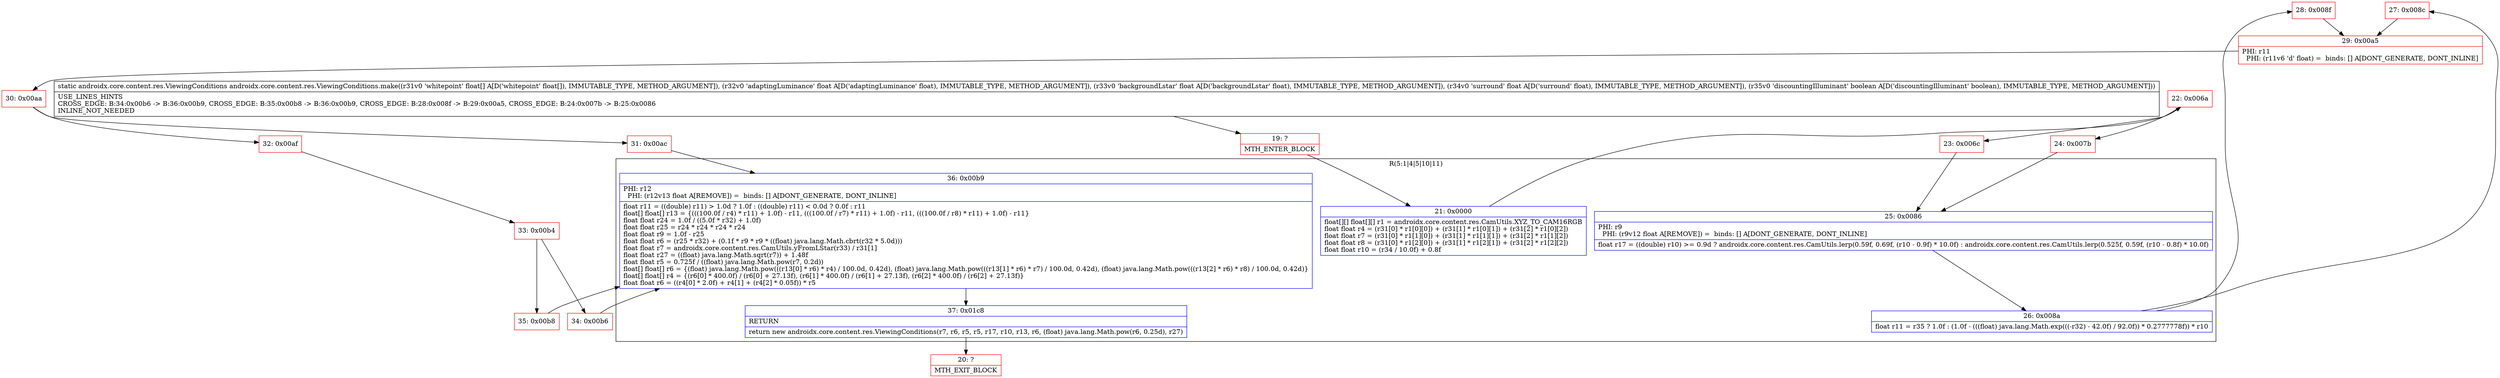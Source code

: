 digraph "CFG forandroidx.core.content.res.ViewingConditions.make([FFFFZ)Landroidx\/core\/content\/res\/ViewingConditions;" {
subgraph cluster_Region_841240868 {
label = "R(5:1|4|5|10|11)";
node [shape=record,color=blue];
Node_21 [shape=record,label="{21\:\ 0x0000|float[][] float[][] r1 = androidx.core.content.res.CamUtils.XYZ_TO_CAM16RGB\lfloat float r4 = (r31[0] * r1[0][0]) + (r31[1] * r1[0][1]) + (r31[2] * r1[0][2])\lfloat float r7 = (r31[0] * r1[1][0]) + (r31[1] * r1[1][1]) + (r31[2] * r1[1][2])\lfloat float r8 = (r31[0] * r1[2][0]) + (r31[1] * r1[2][1]) + (r31[2] * r1[2][2])\lfloat float r10 = (r34 \/ 10.0f) + 0.8f\l}"];
Node_25 [shape=record,label="{25\:\ 0x0086|PHI: r9 \l  PHI: (r9v12 float A[REMOVE]) =  binds: [] A[DONT_GENERATE, DONT_INLINE]\l|float r17 = ((double) r10) \>= 0.9d ? androidx.core.content.res.CamUtils.lerp(0.59f, 0.69f, (r10 \- 0.9f) * 10.0f) : androidx.core.content.res.CamUtils.lerp(0.525f, 0.59f, (r10 \- 0.8f) * 10.0f)\l}"];
Node_26 [shape=record,label="{26\:\ 0x008a|float r11 = r35 ? 1.0f : (1.0f \- (((float) java.lang.Math.exp(((\-r32) \- 42.0f) \/ 92.0f)) * 0.2777778f)) * r10\l}"];
Node_36 [shape=record,label="{36\:\ 0x00b9|PHI: r12 \l  PHI: (r12v13 float A[REMOVE]) =  binds: [] A[DONT_GENERATE, DONT_INLINE]\l|float r11 = ((double) r11) \> 1.0d ? 1.0f : ((double) r11) \< 0.0d ? 0.0f : r11\lfloat[] float[] r13 = \{(((100.0f \/ r4) * r11) + 1.0f) \- r11, (((100.0f \/ r7) * r11) + 1.0f) \- r11, (((100.0f \/ r8) * r11) + 1.0f) \- r11\}\lfloat float r24 = 1.0f \/ ((5.0f * r32) + 1.0f)\lfloat float r25 = r24 * r24 * r24 * r24\lfloat float r9 = 1.0f \- r25\lfloat float r6 = (r25 * r32) + (0.1f * r9 * r9 * ((float) java.lang.Math.cbrt(r32 * 5.0d)))\lfloat float r7 = androidx.core.content.res.CamUtils.yFromLStar(r33) \/ r31[1]\lfloat float r27 = ((float) java.lang.Math.sqrt(r7)) + 1.48f\lfloat float r5 = 0.725f \/ ((float) java.lang.Math.pow(r7, 0.2d))\lfloat[] float[] r6 = \{(float) java.lang.Math.pow(((r13[0] * r6) * r4) \/ 100.0d, 0.42d), (float) java.lang.Math.pow(((r13[1] * r6) * r7) \/ 100.0d, 0.42d), (float) java.lang.Math.pow(((r13[2] * r6) * r8) \/ 100.0d, 0.42d)\}\lfloat[] float[] r4 = \{(r6[0] * 400.0f) \/ (r6[0] + 27.13f), (r6[1] * 400.0f) \/ (r6[1] + 27.13f), (r6[2] * 400.0f) \/ (r6[2] + 27.13f)\}\lfloat float r6 = ((r4[0] * 2.0f) + r4[1] + (r4[2] * 0.05f)) * r5\l}"];
Node_37 [shape=record,label="{37\:\ 0x01c8|RETURN\l|return new androidx.core.content.res.ViewingConditions(r7, r6, r5, r5, r17, r10, r13, r6, (float) java.lang.Math.pow(r6, 0.25d), r27)\l}"];
}
Node_19 [shape=record,color=red,label="{19\:\ ?|MTH_ENTER_BLOCK\l}"];
Node_22 [shape=record,color=red,label="{22\:\ 0x006a}"];
Node_23 [shape=record,color=red,label="{23\:\ 0x006c}"];
Node_27 [shape=record,color=red,label="{27\:\ 0x008c}"];
Node_29 [shape=record,color=red,label="{29\:\ 0x00a5|PHI: r11 \l  PHI: (r11v6 'd' float) =  binds: [] A[DONT_GENERATE, DONT_INLINE]\l}"];
Node_30 [shape=record,color=red,label="{30\:\ 0x00aa}"];
Node_31 [shape=record,color=red,label="{31\:\ 0x00ac}"];
Node_20 [shape=record,color=red,label="{20\:\ ?|MTH_EXIT_BLOCK\l}"];
Node_32 [shape=record,color=red,label="{32\:\ 0x00af}"];
Node_33 [shape=record,color=red,label="{33\:\ 0x00b4}"];
Node_34 [shape=record,color=red,label="{34\:\ 0x00b6}"];
Node_35 [shape=record,color=red,label="{35\:\ 0x00b8}"];
Node_28 [shape=record,color=red,label="{28\:\ 0x008f}"];
Node_24 [shape=record,color=red,label="{24\:\ 0x007b}"];
MethodNode[shape=record,label="{static androidx.core.content.res.ViewingConditions androidx.core.content.res.ViewingConditions.make((r31v0 'whitepoint' float[] A[D('whitepoint' float[]), IMMUTABLE_TYPE, METHOD_ARGUMENT]), (r32v0 'adaptingLuminance' float A[D('adaptingLuminance' float), IMMUTABLE_TYPE, METHOD_ARGUMENT]), (r33v0 'backgroundLstar' float A[D('backgroundLstar' float), IMMUTABLE_TYPE, METHOD_ARGUMENT]), (r34v0 'surround' float A[D('surround' float), IMMUTABLE_TYPE, METHOD_ARGUMENT]), (r35v0 'discountingIlluminant' boolean A[D('discountingIlluminant' boolean), IMMUTABLE_TYPE, METHOD_ARGUMENT]))  | USE_LINES_HINTS\lCROSS_EDGE: B:34:0x00b6 \-\> B:36:0x00b9, CROSS_EDGE: B:35:0x00b8 \-\> B:36:0x00b9, CROSS_EDGE: B:28:0x008f \-\> B:29:0x00a5, CROSS_EDGE: B:24:0x007b \-\> B:25:0x0086\lINLINE_NOT_NEEDED\l}"];
MethodNode -> Node_19;Node_21 -> Node_22;
Node_25 -> Node_26;
Node_26 -> Node_27;
Node_26 -> Node_28;
Node_36 -> Node_37;
Node_37 -> Node_20;
Node_19 -> Node_21;
Node_22 -> Node_23;
Node_22 -> Node_24;
Node_23 -> Node_25;
Node_27 -> Node_29;
Node_29 -> Node_30;
Node_30 -> Node_31;
Node_30 -> Node_32;
Node_31 -> Node_36;
Node_32 -> Node_33;
Node_33 -> Node_34;
Node_33 -> Node_35;
Node_34 -> Node_36;
Node_35 -> Node_36;
Node_28 -> Node_29;
Node_24 -> Node_25;
}

